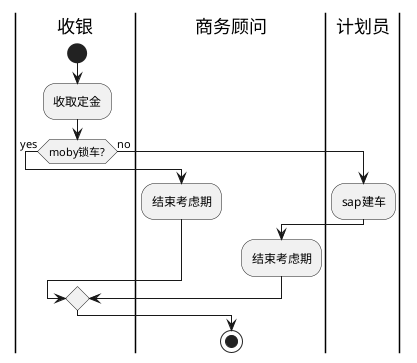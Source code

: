 @startuml


|收银|

start
:收取定金;
if (moby锁车?) then (yes)
|商务顾问|
:结束考虑期;
else (no)
|计划员|
:sap建车;
|商务顾问|
:结束考虑期;
endif

stop

@enduml